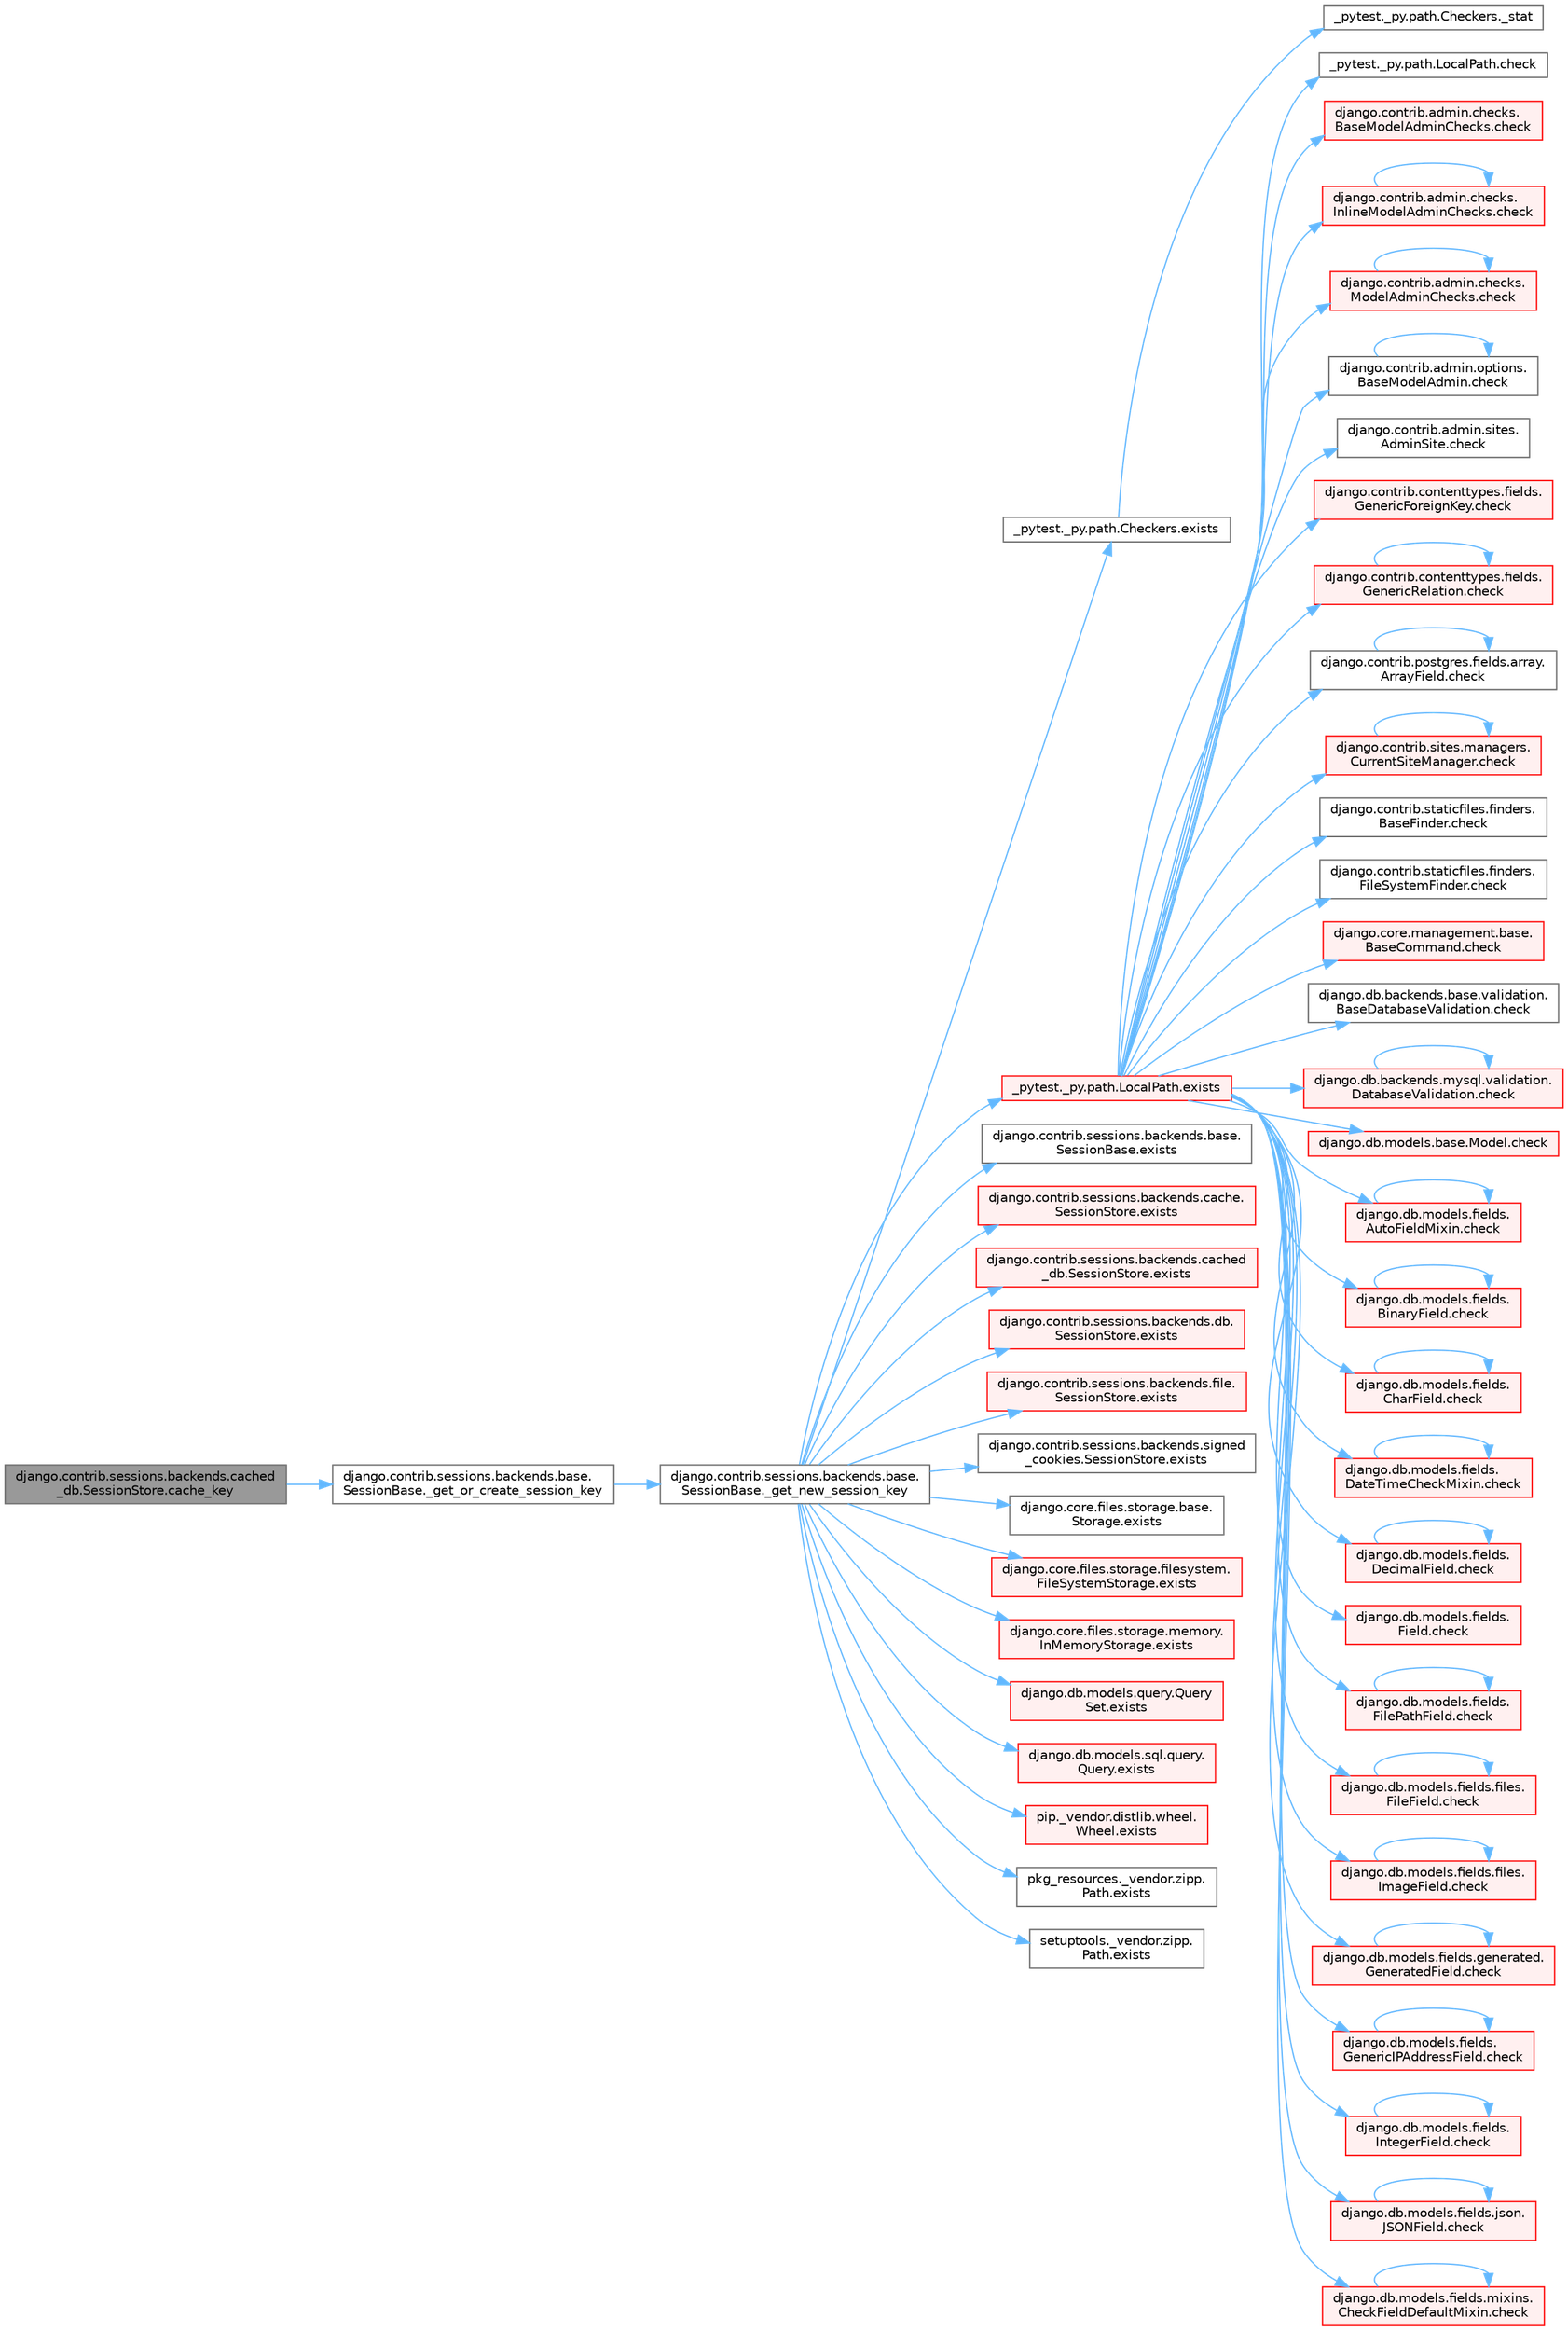 digraph "django.contrib.sessions.backends.cached_db.SessionStore.cache_key"
{
 // LATEX_PDF_SIZE
  bgcolor="transparent";
  edge [fontname=Helvetica,fontsize=10,labelfontname=Helvetica,labelfontsize=10];
  node [fontname=Helvetica,fontsize=10,shape=box,height=0.2,width=0.4];
  rankdir="LR";
  Node1 [id="Node000001",label="django.contrib.sessions.backends.cached\l_db.SessionStore.cache_key",height=0.2,width=0.4,color="gray40", fillcolor="grey60", style="filled", fontcolor="black",tooltip=" "];
  Node1 -> Node2 [id="edge1_Node000001_Node000002",color="steelblue1",style="solid",tooltip=" "];
  Node2 [id="Node000002",label="django.contrib.sessions.backends.base.\lSessionBase._get_or_create_session_key",height=0.2,width=0.4,color="grey40", fillcolor="white", style="filled",URL="$classdjango_1_1contrib_1_1sessions_1_1backends_1_1base_1_1_session_base.html#a30b440c400e1f442d4f9f10e9b913d55",tooltip=" "];
  Node2 -> Node3 [id="edge2_Node000002_Node000003",color="steelblue1",style="solid",tooltip=" "];
  Node3 [id="Node000003",label="django.contrib.sessions.backends.base.\lSessionBase._get_new_session_key",height=0.2,width=0.4,color="grey40", fillcolor="white", style="filled",URL="$classdjango_1_1contrib_1_1sessions_1_1backends_1_1base_1_1_session_base.html#aa4fa1e405a4b97410d84bee8c9cf5e65",tooltip=" "];
  Node3 -> Node4 [id="edge3_Node000003_Node000004",color="steelblue1",style="solid",tooltip=" "];
  Node4 [id="Node000004",label="_pytest._py.path.Checkers.exists",height=0.2,width=0.4,color="grey40", fillcolor="white", style="filled",URL="$class__pytest_1_1__py_1_1path_1_1_checkers.html#a6dedf7a0277eaf69dd3a07ba46033cd0",tooltip=" "];
  Node4 -> Node5 [id="edge4_Node000004_Node000005",color="steelblue1",style="solid",tooltip=" "];
  Node5 [id="Node000005",label="_pytest._py.path.Checkers._stat",height=0.2,width=0.4,color="grey40", fillcolor="white", style="filled",URL="$class__pytest_1_1__py_1_1path_1_1_checkers.html#a68a6989c7dfc44d06b7bc4ad21f669a2",tooltip=" "];
  Node3 -> Node6 [id="edge5_Node000003_Node000006",color="steelblue1",style="solid",tooltip=" "];
  Node6 [id="Node000006",label="_pytest._py.path.LocalPath.exists",height=0.2,width=0.4,color="red", fillcolor="#FFF0F0", style="filled",URL="$class__pytest_1_1__py_1_1path_1_1_local_path.html#a3fbaec6b6f93562fa73a23530e92d148",tooltip=" "];
  Node6 -> Node7 [id="edge6_Node000006_Node000007",color="steelblue1",style="solid",tooltip=" "];
  Node7 [id="Node000007",label="_pytest._py.path.LocalPath.check",height=0.2,width=0.4,color="grey40", fillcolor="white", style="filled",URL="$class__pytest_1_1__py_1_1path_1_1_local_path.html#a4b987fb8998938ae4a5f4ed6aebf69ea",tooltip=" "];
  Node6 -> Node8 [id="edge7_Node000006_Node000008",color="steelblue1",style="solid",tooltip=" "];
  Node8 [id="Node000008",label="django.contrib.admin.checks.\lBaseModelAdminChecks.check",height=0.2,width=0.4,color="red", fillcolor="#FFF0F0", style="filled",URL="$classdjango_1_1contrib_1_1admin_1_1checks_1_1_base_model_admin_checks.html#a11595bf2b8d59e96fee553e518494d6d",tooltip=" "];
  Node6 -> Node41 [id="edge8_Node000006_Node000041",color="steelblue1",style="solid",tooltip=" "];
  Node41 [id="Node000041",label="django.contrib.admin.checks.\lInlineModelAdminChecks.check",height=0.2,width=0.4,color="red", fillcolor="#FFF0F0", style="filled",URL="$classdjango_1_1contrib_1_1admin_1_1checks_1_1_inline_model_admin_checks.html#acdf096659f73e5facb970e774e61f7cc",tooltip=" "];
  Node41 -> Node41 [id="edge9_Node000041_Node000041",color="steelblue1",style="solid",tooltip=" "];
  Node6 -> Node50 [id="edge10_Node000006_Node000050",color="steelblue1",style="solid",tooltip=" "];
  Node50 [id="Node000050",label="django.contrib.admin.checks.\lModelAdminChecks.check",height=0.2,width=0.4,color="red", fillcolor="#FFF0F0", style="filled",URL="$classdjango_1_1contrib_1_1admin_1_1checks_1_1_model_admin_checks.html#afedbd9df38a2915eb0a5a9cea0731bc3",tooltip=" "];
  Node50 -> Node50 [id="edge11_Node000050_Node000050",color="steelblue1",style="solid",tooltip=" "];
  Node6 -> Node70 [id="edge12_Node000006_Node000070",color="steelblue1",style="solid",tooltip=" "];
  Node70 [id="Node000070",label="django.contrib.admin.options.\lBaseModelAdmin.check",height=0.2,width=0.4,color="grey40", fillcolor="white", style="filled",URL="$classdjango_1_1contrib_1_1admin_1_1options_1_1_base_model_admin.html#af32f399c528a3e552e7518976cc41a5b",tooltip=" "];
  Node70 -> Node70 [id="edge13_Node000070_Node000070",color="steelblue1",style="solid",tooltip=" "];
  Node6 -> Node71 [id="edge14_Node000006_Node000071",color="steelblue1",style="solid",tooltip=" "];
  Node71 [id="Node000071",label="django.contrib.admin.sites.\lAdminSite.check",height=0.2,width=0.4,color="grey40", fillcolor="white", style="filled",URL="$classdjango_1_1contrib_1_1admin_1_1sites_1_1_admin_site.html#aefedadd8ec4a978001a8182443f0a75e",tooltip=" "];
  Node6 -> Node72 [id="edge15_Node000006_Node000072",color="steelblue1",style="solid",tooltip=" "];
  Node72 [id="Node000072",label="django.contrib.contenttypes.fields.\lGenericForeignKey.check",height=0.2,width=0.4,color="red", fillcolor="#FFF0F0", style="filled",URL="$classdjango_1_1contrib_1_1contenttypes_1_1fields_1_1_generic_foreign_key.html#a825d4540a94bc23ef0ce2a03f4ddb7fc",tooltip=" "];
  Node6 -> Node784 [id="edge16_Node000006_Node000784",color="steelblue1",style="solid",tooltip=" "];
  Node784 [id="Node000784",label="django.contrib.contenttypes.fields.\lGenericRelation.check",height=0.2,width=0.4,color="red", fillcolor="#FFF0F0", style="filled",URL="$classdjango_1_1contrib_1_1contenttypes_1_1fields_1_1_generic_relation.html#a45d009ec3d4930825210c7ec1bc16cac",tooltip=" "];
  Node784 -> Node784 [id="edge17_Node000784_Node000784",color="steelblue1",style="solid",tooltip=" "];
  Node6 -> Node788 [id="edge18_Node000006_Node000788",color="steelblue1",style="solid",tooltip=" "];
  Node788 [id="Node000788",label="django.contrib.postgres.fields.array.\lArrayField.check",height=0.2,width=0.4,color="grey40", fillcolor="white", style="filled",URL="$classdjango_1_1contrib_1_1postgres_1_1fields_1_1array_1_1_array_field.html#a3bfc183c9c8aad5ba35799fd720e9105",tooltip=" "];
  Node788 -> Node788 [id="edge19_Node000788_Node000788",color="steelblue1",style="solid",tooltip=" "];
  Node6 -> Node789 [id="edge20_Node000006_Node000789",color="steelblue1",style="solid",tooltip=" "];
  Node789 [id="Node000789",label="django.contrib.sites.managers.\lCurrentSiteManager.check",height=0.2,width=0.4,color="red", fillcolor="#FFF0F0", style="filled",URL="$classdjango_1_1contrib_1_1sites_1_1managers_1_1_current_site_manager.html#a24104e33647bb4f4a78f9a3b6f815248",tooltip=" "];
  Node789 -> Node789 [id="edge21_Node000789_Node000789",color="steelblue1",style="solid",tooltip=" "];
  Node6 -> Node2157 [id="edge22_Node000006_Node002157",color="steelblue1",style="solid",tooltip=" "];
  Node2157 [id="Node002157",label="django.contrib.staticfiles.finders.\lBaseFinder.check",height=0.2,width=0.4,color="grey40", fillcolor="white", style="filled",URL="$classdjango_1_1contrib_1_1staticfiles_1_1finders_1_1_base_finder.html#ab92c4f7950eea18b75fdb93463b0d29d",tooltip=" "];
  Node6 -> Node2158 [id="edge23_Node000006_Node002158",color="steelblue1",style="solid",tooltip=" "];
  Node2158 [id="Node002158",label="django.contrib.staticfiles.finders.\lFileSystemFinder.check",height=0.2,width=0.4,color="grey40", fillcolor="white", style="filled",URL="$classdjango_1_1contrib_1_1staticfiles_1_1finders_1_1_file_system_finder.html#a709eac9ec46c5e67a0ba159b658dc15a",tooltip=" "];
  Node6 -> Node2159 [id="edge24_Node000006_Node002159",color="steelblue1",style="solid",tooltip=" "];
  Node2159 [id="Node002159",label="django.core.management.base.\lBaseCommand.check",height=0.2,width=0.4,color="red", fillcolor="#FFF0F0", style="filled",URL="$classdjango_1_1core_1_1management_1_1base_1_1_base_command.html#a0ff1b562b3f6e68600b828fce3cf09b6",tooltip=" "];
  Node6 -> Node2160 [id="edge25_Node000006_Node002160",color="steelblue1",style="solid",tooltip=" "];
  Node2160 [id="Node002160",label="django.db.backends.base.validation.\lBaseDatabaseValidation.check",height=0.2,width=0.4,color="grey40", fillcolor="white", style="filled",URL="$classdjango_1_1db_1_1backends_1_1base_1_1validation_1_1_base_database_validation.html#aba603612877c7a309dad634f434bf751",tooltip=" "];
  Node6 -> Node2161 [id="edge26_Node000006_Node002161",color="steelblue1",style="solid",tooltip=" "];
  Node2161 [id="Node002161",label="django.db.backends.mysql.validation.\lDatabaseValidation.check",height=0.2,width=0.4,color="red", fillcolor="#FFF0F0", style="filled",URL="$classdjango_1_1db_1_1backends_1_1mysql_1_1validation_1_1_database_validation.html#ae97ac90b3d18457f080c5eb1c0412d88",tooltip=" "];
  Node2161 -> Node2161 [id="edge27_Node002161_Node002161",color="steelblue1",style="solid",tooltip=" "];
  Node6 -> Node2163 [id="edge28_Node000006_Node002163",color="steelblue1",style="solid",tooltip=" "];
  Node2163 [id="Node002163",label="django.db.models.base.Model.check",height=0.2,width=0.4,color="red", fillcolor="#FFF0F0", style="filled",URL="$classdjango_1_1db_1_1models_1_1base_1_1_model.html#ab2d7ad77a925236e80619ead6c3d7f4b",tooltip=" "];
  Node6 -> Node2183 [id="edge29_Node000006_Node002183",color="steelblue1",style="solid",tooltip=" "];
  Node2183 [id="Node002183",label="django.db.models.fields.\lAutoFieldMixin.check",height=0.2,width=0.4,color="red", fillcolor="#FFF0F0", style="filled",URL="$classdjango_1_1db_1_1models_1_1fields_1_1_auto_field_mixin.html#a85eb07224cb0ac2d36fbd60bca546bef",tooltip=" "];
  Node2183 -> Node2183 [id="edge30_Node002183_Node002183",color="steelblue1",style="solid",tooltip=" "];
  Node6 -> Node2186 [id="edge31_Node000006_Node002186",color="steelblue1",style="solid",tooltip=" "];
  Node2186 [id="Node002186",label="django.db.models.fields.\lBinaryField.check",height=0.2,width=0.4,color="red", fillcolor="#FFF0F0", style="filled",URL="$classdjango_1_1db_1_1models_1_1fields_1_1_binary_field.html#a51c981fa6aa2a2e1d4efcfa766673646",tooltip=" "];
  Node2186 -> Node2186 [id="edge32_Node002186_Node002186",color="steelblue1",style="solid",tooltip=" "];
  Node6 -> Node2188 [id="edge33_Node000006_Node002188",color="steelblue1",style="solid",tooltip=" "];
  Node2188 [id="Node002188",label="django.db.models.fields.\lCharField.check",height=0.2,width=0.4,color="red", fillcolor="#FFF0F0", style="filled",URL="$classdjango_1_1db_1_1models_1_1fields_1_1_char_field.html#a0eb18a4df8ce40930eb724339c6441b0",tooltip=" "];
  Node2188 -> Node2188 [id="edge34_Node002188_Node002188",color="steelblue1",style="solid",tooltip=" "];
  Node6 -> Node2192 [id="edge35_Node000006_Node002192",color="steelblue1",style="solid",tooltip=" "];
  Node2192 [id="Node002192",label="django.db.models.fields.\lDateTimeCheckMixin.check",height=0.2,width=0.4,color="red", fillcolor="#FFF0F0", style="filled",URL="$classdjango_1_1db_1_1models_1_1fields_1_1_date_time_check_mixin.html#ab7287b8bf80b28f6f50dec25d9a67a3a",tooltip=" "];
  Node2192 -> Node2192 [id="edge36_Node002192_Node002192",color="steelblue1",style="solid",tooltip=" "];
  Node6 -> Node2202 [id="edge37_Node000006_Node002202",color="steelblue1",style="solid",tooltip=" "];
  Node2202 [id="Node002202",label="django.db.models.fields.\lDecimalField.check",height=0.2,width=0.4,color="red", fillcolor="#FFF0F0", style="filled",URL="$classdjango_1_1db_1_1models_1_1fields_1_1_decimal_field.html#ab3ffc1695661a8734c24c28af00b6069",tooltip=" "];
  Node2202 -> Node2202 [id="edge38_Node002202_Node002202",color="steelblue1",style="solid",tooltip=" "];
  Node6 -> Node2206 [id="edge39_Node000006_Node002206",color="steelblue1",style="solid",tooltip=" "];
  Node2206 [id="Node002206",label="django.db.models.fields.\lField.check",height=0.2,width=0.4,color="red", fillcolor="#FFF0F0", style="filled",URL="$classdjango_1_1db_1_1models_1_1fields_1_1_field.html#ad2ebd34e73f0b1ff16ba6b6f155633ac",tooltip=" "];
  Node6 -> Node2219 [id="edge40_Node000006_Node002219",color="steelblue1",style="solid",tooltip=" "];
  Node2219 [id="Node002219",label="django.db.models.fields.\lFilePathField.check",height=0.2,width=0.4,color="red", fillcolor="#FFF0F0", style="filled",URL="$classdjango_1_1db_1_1models_1_1fields_1_1_file_path_field.html#acc2e0785469b1e3140219b0c9a195afb",tooltip=" "];
  Node2219 -> Node2219 [id="edge41_Node002219_Node002219",color="steelblue1",style="solid",tooltip=" "];
  Node6 -> Node2221 [id="edge42_Node000006_Node002221",color="steelblue1",style="solid",tooltip=" "];
  Node2221 [id="Node002221",label="django.db.models.fields.files.\lFileField.check",height=0.2,width=0.4,color="red", fillcolor="#FFF0F0", style="filled",URL="$classdjango_1_1db_1_1models_1_1fields_1_1files_1_1_file_field.html#a8922e0bff68bd802386352a5fccd8a85",tooltip=" "];
  Node2221 -> Node2221 [id="edge43_Node002221_Node002221",color="steelblue1",style="solid",tooltip=" "];
  Node6 -> Node2223 [id="edge44_Node000006_Node002223",color="steelblue1",style="solid",tooltip=" "];
  Node2223 [id="Node002223",label="django.db.models.fields.files.\lImageField.check",height=0.2,width=0.4,color="red", fillcolor="#FFF0F0", style="filled",URL="$classdjango_1_1db_1_1models_1_1fields_1_1files_1_1_image_field.html#a6e057f35358dcae72cbc468e58477f82",tooltip=" "];
  Node2223 -> Node2223 [id="edge45_Node002223_Node002223",color="steelblue1",style="solid",tooltip=" "];
  Node6 -> Node2225 [id="edge46_Node000006_Node002225",color="steelblue1",style="solid",tooltip=" "];
  Node2225 [id="Node002225",label="django.db.models.fields.generated.\lGeneratedField.check",height=0.2,width=0.4,color="red", fillcolor="#FFF0F0", style="filled",URL="$classdjango_1_1db_1_1models_1_1fields_1_1generated_1_1_generated_field.html#a17dcd0f6d6580cb5f6417d8730312ad6",tooltip=" "];
  Node2225 -> Node2225 [id="edge47_Node002225_Node002225",color="steelblue1",style="solid",tooltip=" "];
  Node6 -> Node2232 [id="edge48_Node000006_Node002232",color="steelblue1",style="solid",tooltip=" "];
  Node2232 [id="Node002232",label="django.db.models.fields.\lGenericIPAddressField.check",height=0.2,width=0.4,color="red", fillcolor="#FFF0F0", style="filled",URL="$classdjango_1_1db_1_1models_1_1fields_1_1_generic_i_p_address_field.html#af73879f6f7868b661fe27d031849cbfb",tooltip=" "];
  Node2232 -> Node2232 [id="edge49_Node002232_Node002232",color="steelblue1",style="solid",tooltip=" "];
  Node6 -> Node2234 [id="edge50_Node000006_Node002234",color="steelblue1",style="solid",tooltip=" "];
  Node2234 [id="Node002234",label="django.db.models.fields.\lIntegerField.check",height=0.2,width=0.4,color="red", fillcolor="#FFF0F0", style="filled",URL="$classdjango_1_1db_1_1models_1_1fields_1_1_integer_field.html#a5e5ba3fdfa77ed60312a7d653c18646c",tooltip=" "];
  Node2234 -> Node2234 [id="edge51_Node002234_Node002234",color="steelblue1",style="solid",tooltip=" "];
  Node6 -> Node2236 [id="edge52_Node000006_Node002236",color="steelblue1",style="solid",tooltip=" "];
  Node2236 [id="Node002236",label="django.db.models.fields.json.\lJSONField.check",height=0.2,width=0.4,color="red", fillcolor="#FFF0F0", style="filled",URL="$classdjango_1_1db_1_1models_1_1fields_1_1json_1_1_j_s_o_n_field.html#a3e212f8702c9959a9043f962509472b4",tooltip=" "];
  Node2236 -> Node2236 [id="edge53_Node002236_Node002236",color="steelblue1",style="solid",tooltip=" "];
  Node6 -> Node2237 [id="edge54_Node000006_Node002237",color="steelblue1",style="solid",tooltip=" "];
  Node2237 [id="Node002237",label="django.db.models.fields.mixins.\lCheckFieldDefaultMixin.check",height=0.2,width=0.4,color="red", fillcolor="#FFF0F0", style="filled",URL="$classdjango_1_1db_1_1models_1_1fields_1_1mixins_1_1_check_field_default_mixin.html#a60e678d87f918980b2665c9586ac6e30",tooltip=" "];
  Node2237 -> Node2237 [id="edge55_Node002237_Node002237",color="steelblue1",style="solid",tooltip=" "];
  Node3 -> Node3012 [id="edge56_Node000003_Node003012",color="steelblue1",style="solid",tooltip=" "];
  Node3012 [id="Node003012",label="django.contrib.sessions.backends.base.\lSessionBase.exists",height=0.2,width=0.4,color="grey40", fillcolor="white", style="filled",URL="$classdjango_1_1contrib_1_1sessions_1_1backends_1_1base_1_1_session_base.html#a7bf2b4a5ceb726441c06bf9122c392ab",tooltip=" "];
  Node3 -> Node3013 [id="edge57_Node000003_Node003013",color="steelblue1",style="solid",tooltip=" "];
  Node3013 [id="Node003013",label="django.contrib.sessions.backends.cache.\lSessionStore.exists",height=0.2,width=0.4,color="red", fillcolor="#FFF0F0", style="filled",URL="$classdjango_1_1contrib_1_1sessions_1_1backends_1_1cache_1_1_session_store.html#a253d926e3014bb124eaa4c182a641d66",tooltip=" "];
  Node3 -> Node3014 [id="edge58_Node000003_Node003014",color="steelblue1",style="solid",tooltip=" "];
  Node3014 [id="Node003014",label="django.contrib.sessions.backends.cached\l_db.SessionStore.exists",height=0.2,width=0.4,color="red", fillcolor="#FFF0F0", style="filled",URL="$classdjango_1_1contrib_1_1sessions_1_1backends_1_1cached__db_1_1_session_store.html#ab4d6e8179354888e2ce4f8deb80d49f4",tooltip=" "];
  Node3 -> Node3015 [id="edge59_Node000003_Node003015",color="steelblue1",style="solid",tooltip=" "];
  Node3015 [id="Node003015",label="django.contrib.sessions.backends.db.\lSessionStore.exists",height=0.2,width=0.4,color="red", fillcolor="#FFF0F0", style="filled",URL="$classdjango_1_1contrib_1_1sessions_1_1backends_1_1db_1_1_session_store.html#ad80b6beee2197e5e67edc89f63c95bf5",tooltip=" "];
  Node3 -> Node3016 [id="edge60_Node000003_Node003016",color="steelblue1",style="solid",tooltip=" "];
  Node3016 [id="Node003016",label="django.contrib.sessions.backends.file.\lSessionStore.exists",height=0.2,width=0.4,color="red", fillcolor="#FFF0F0", style="filled",URL="$classdjango_1_1contrib_1_1sessions_1_1backends_1_1file_1_1_session_store.html#ac71713367271770f0725f65d90ea66c5",tooltip=" "];
  Node3 -> Node3017 [id="edge61_Node000003_Node003017",color="steelblue1",style="solid",tooltip=" "];
  Node3017 [id="Node003017",label="django.contrib.sessions.backends.signed\l_cookies.SessionStore.exists",height=0.2,width=0.4,color="grey40", fillcolor="white", style="filled",URL="$classdjango_1_1contrib_1_1sessions_1_1backends_1_1signed__cookies_1_1_session_store.html#a1aebd5a329bcb1ea4b1faf11e6c8eb81",tooltip=" "];
  Node3 -> Node3018 [id="edge62_Node000003_Node003018",color="steelblue1",style="solid",tooltip=" "];
  Node3018 [id="Node003018",label="django.core.files.storage.base.\lStorage.exists",height=0.2,width=0.4,color="grey40", fillcolor="white", style="filled",URL="$classdjango_1_1core_1_1files_1_1storage_1_1base_1_1_storage.html#ad961e78432576b47c491cba6b9e53a33",tooltip=" "];
  Node3 -> Node3019 [id="edge63_Node000003_Node003019",color="steelblue1",style="solid",tooltip=" "];
  Node3019 [id="Node003019",label="django.core.files.storage.filesystem.\lFileSystemStorage.exists",height=0.2,width=0.4,color="red", fillcolor="#FFF0F0", style="filled",URL="$classdjango_1_1core_1_1files_1_1storage_1_1filesystem_1_1_file_system_storage.html#a09638d435096d0b39bdbeaed81148baa",tooltip=" "];
  Node3 -> Node3020 [id="edge64_Node000003_Node003020",color="steelblue1",style="solid",tooltip=" "];
  Node3020 [id="Node003020",label="django.core.files.storage.memory.\lInMemoryStorage.exists",height=0.2,width=0.4,color="red", fillcolor="#FFF0F0", style="filled",URL="$classdjango_1_1core_1_1files_1_1storage_1_1memory_1_1_in_memory_storage.html#a0fc0341e2cd9d6dd1d84facce7595070",tooltip=" "];
  Node3 -> Node3021 [id="edge65_Node000003_Node003021",color="steelblue1",style="solid",tooltip=" "];
  Node3021 [id="Node003021",label="django.db.models.query.Query\lSet.exists",height=0.2,width=0.4,color="red", fillcolor="#FFF0F0", style="filled",URL="$classdjango_1_1db_1_1models_1_1query_1_1_query_set.html#ae07119b93f36fe3af50d3ee7538a68d1",tooltip=" "];
  Node3 -> Node3022 [id="edge66_Node000003_Node003022",color="steelblue1",style="solid",tooltip=" "];
  Node3022 [id="Node003022",label="django.db.models.sql.query.\lQuery.exists",height=0.2,width=0.4,color="red", fillcolor="#FFF0F0", style="filled",URL="$classdjango_1_1db_1_1models_1_1sql_1_1query_1_1_query.html#ae5c8bc324c4badfdcba3d115464be353",tooltip=" "];
  Node3 -> Node3023 [id="edge67_Node000003_Node003023",color="steelblue1",style="solid",tooltip=" "];
  Node3023 [id="Node003023",label="pip._vendor.distlib.wheel.\lWheel.exists",height=0.2,width=0.4,color="red", fillcolor="#FFF0F0", style="filled",URL="$classpip_1_1__vendor_1_1distlib_1_1wheel_1_1_wheel.html#a9ea7ded38fabd19aa8604ad550a8d6aa",tooltip=" "];
  Node3 -> Node3024 [id="edge68_Node000003_Node003024",color="steelblue1",style="solid",tooltip=" "];
  Node3024 [id="Node003024",label="pkg_resources._vendor.zipp.\lPath.exists",height=0.2,width=0.4,color="grey40", fillcolor="white", style="filled",URL="$classpkg__resources_1_1__vendor_1_1zipp_1_1_path.html#ad9384fc611ced67d371e1dd1af2973c5",tooltip=" "];
  Node3 -> Node3025 [id="edge69_Node000003_Node003025",color="steelblue1",style="solid",tooltip=" "];
  Node3025 [id="Node003025",label="setuptools._vendor.zipp.\lPath.exists",height=0.2,width=0.4,color="grey40", fillcolor="white", style="filled",URL="$classsetuptools_1_1__vendor_1_1zipp_1_1_path.html#a6131d6744eee53e9565869e765cda545",tooltip=" "];
}
